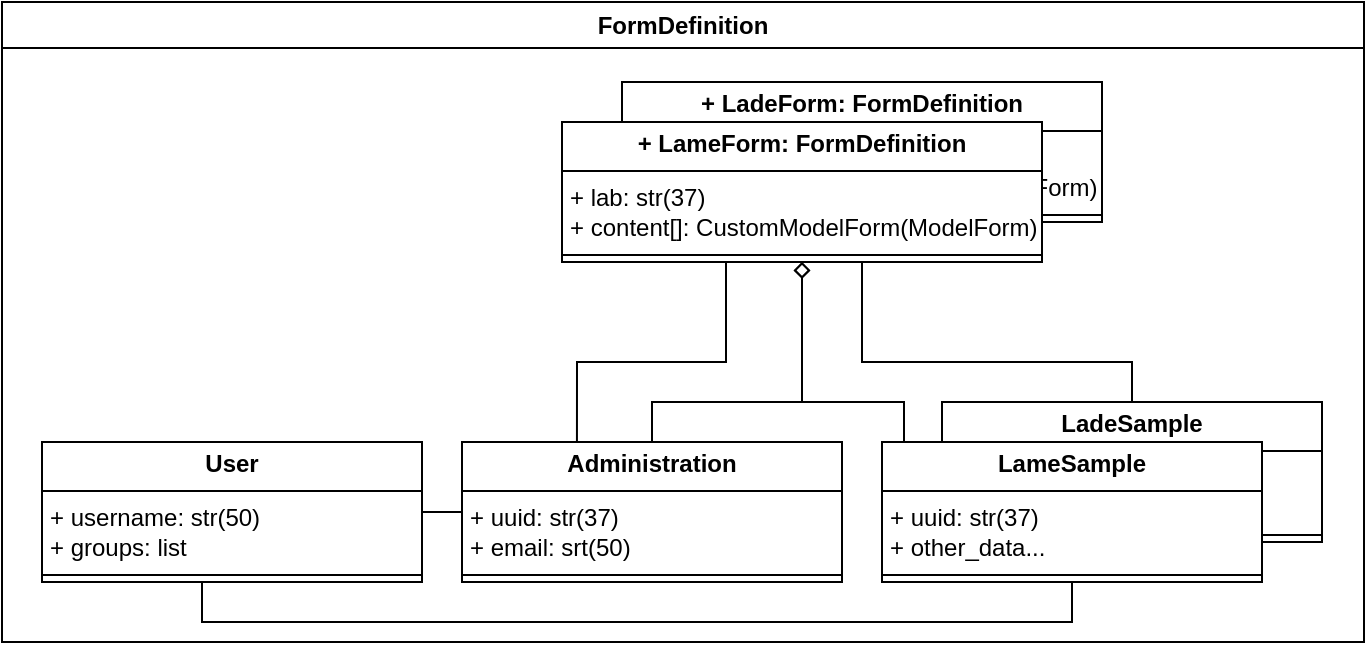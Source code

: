 <mxfile version="24.4.4" type="device">
  <diagram id="C5RBs43oDa-KdzZeNtuy" name="Page-1">
    <mxGraphModel dx="1036" dy="645" grid="1" gridSize="10" guides="1" tooltips="1" connect="1" arrows="1" fold="1" page="1" pageScale="1" pageWidth="827" pageHeight="1169" math="0" shadow="0">
      <root>
        <mxCell id="WIyWlLk6GJQsqaUBKTNV-0" />
        <mxCell id="WIyWlLk6GJQsqaUBKTNV-1" parent="WIyWlLk6GJQsqaUBKTNV-0" />
        <mxCell id="10f_xWXHlFIcY2VpPdPC-54" style="edgeStyle=orthogonalEdgeStyle;rounded=0;orthogonalLoop=1;jettySize=auto;html=1;endArrow=none;endFill=0;strokeWidth=1;endSize=6;jumpSize=6;swimlaneLine=1;" edge="1" parent="WIyWlLk6GJQsqaUBKTNV-1" target="10f_xWXHlFIcY2VpPdPC-41">
          <mxGeometry relative="1" as="geometry">
            <mxPoint x="451.47" y="330" as="targetPoint" />
            <Array as="points">
              <mxPoint x="377" y="380" />
              <mxPoint x="451" y="380" />
            </Array>
            <mxPoint x="376.47" y="420" as="sourcePoint" />
          </mxGeometry>
        </mxCell>
        <mxCell id="10f_xWXHlFIcY2VpPdPC-27" style="edgeStyle=orthogonalEdgeStyle;rounded=0;orthogonalLoop=1;jettySize=auto;html=1;entryX=0;entryY=0.5;entryDx=0;entryDy=0;endArrow=none;endFill=0;" edge="1" parent="WIyWlLk6GJQsqaUBKTNV-1" target="10f_xWXHlFIcY2VpPdPC-31">
          <mxGeometry relative="1" as="geometry">
            <mxPoint x="370" y="575" as="sourcePoint" />
          </mxGeometry>
        </mxCell>
        <mxCell id="10f_xWXHlFIcY2VpPdPC-47" value="" style="group" vertex="1" connectable="0" parent="WIyWlLk6GJQsqaUBKTNV-1">
          <mxGeometry x="399" y="240" width="350" height="230" as="geometry" />
        </mxCell>
        <mxCell id="10f_xWXHlFIcY2VpPdPC-46" style="edgeStyle=orthogonalEdgeStyle;rounded=0;orthogonalLoop=1;jettySize=auto;html=1;entryX=0.5;entryY=1;entryDx=0;entryDy=0;endArrow=diamond;endFill=0;strokeWidth=1;endSize=6;jumpSize=6;exitX=0.5;exitY=0;exitDx=0;exitDy=0;swimlaneLine=1;" edge="1" parent="10f_xWXHlFIcY2VpPdPC-47" source="10f_xWXHlFIcY2VpPdPC-44">
          <mxGeometry relative="1" as="geometry">
            <mxPoint x="55" y="230" as="sourcePoint" />
            <mxPoint x="120.0" y="70" as="targetPoint" />
            <Array as="points">
              <mxPoint x="255" y="140" />
              <mxPoint x="120" y="140" />
            </Array>
          </mxGeometry>
        </mxCell>
        <mxCell id="10f_xWXHlFIcY2VpPdPC-44" value="&lt;p style=&quot;margin:0px;margin-top:4px;text-align:center;&quot;&gt;&lt;b&gt;LadeSample&lt;/b&gt;&lt;/p&gt;&lt;hr size=&quot;1&quot; style=&quot;border-style:solid;&quot;&gt;&lt;p style=&quot;margin:0px;margin-left:4px;&quot;&gt;+ uuid: str(37)&lt;br&gt;+ other_data...&lt;/p&gt;&lt;hr size=&quot;1&quot; style=&quot;border-style:solid;&quot;&gt;&lt;p style=&quot;margin:0px;margin-left:4px;&quot;&gt;&lt;br&gt;&lt;/p&gt;" style="verticalAlign=top;align=left;overflow=fill;html=1;whiteSpace=wrap;swimlaneLine=1;" vertex="1" parent="10f_xWXHlFIcY2VpPdPC-47">
          <mxGeometry x="160" y="160" width="190" height="70" as="geometry" />
        </mxCell>
        <mxCell id="10f_xWXHlFIcY2VpPdPC-45" value="&lt;p style=&quot;margin:0px;margin-top:4px;text-align:center;&quot;&gt;&lt;b&gt;+ LadeForm: FormDefinition&lt;/b&gt;&lt;/p&gt;&lt;hr size=&quot;1&quot; style=&quot;border-style:solid;&quot;&gt;&lt;p style=&quot;margin:0px;margin-left:4px;&quot;&gt;+ lab: str(37)&lt;br&gt;+ content[]: CustomModelForm(ModelForm)&lt;/p&gt;&lt;hr size=&quot;1&quot; style=&quot;border-style:solid;&quot;&gt;&lt;p style=&quot;margin:0px;margin-left:4px;&quot;&gt;&lt;br&gt;&lt;/p&gt;" style="verticalAlign=top;align=left;overflow=fill;html=1;whiteSpace=wrap;swimlaneLine=1;" vertex="1" parent="10f_xWXHlFIcY2VpPdPC-47">
          <mxGeometry width="240" height="70" as="geometry" />
        </mxCell>
        <mxCell id="10f_xWXHlFIcY2VpPdPC-26" value="FormDefinition" style="swimlane;whiteSpace=wrap;html=1;swimlaneLine=1;" vertex="1" parent="WIyWlLk6GJQsqaUBKTNV-1">
          <mxGeometry x="89" y="200" width="681" height="320" as="geometry">
            <mxRectangle x="160" y="340" width="120" height="30" as="alternateBounds" />
          </mxGeometry>
        </mxCell>
        <mxCell id="10f_xWXHlFIcY2VpPdPC-36" style="edgeStyle=orthogonalEdgeStyle;rounded=0;orthogonalLoop=1;jettySize=auto;html=1;endArrow=none;endFill=0;exitX=0.5;exitY=1;exitDx=0;exitDy=0;swimlaneLine=1;" edge="1" parent="WIyWlLk6GJQsqaUBKTNV-1" source="10f_xWXHlFIcY2VpPdPC-37" target="10f_xWXHlFIcY2VpPdPC-40">
          <mxGeometry relative="1" as="geometry">
            <Array as="points">
              <mxPoint x="189" y="490" />
              <mxPoint x="189" y="510" />
              <mxPoint x="624" y="510" />
            </Array>
          </mxGeometry>
        </mxCell>
        <mxCell id="10f_xWXHlFIcY2VpPdPC-55" style="edgeStyle=orthogonalEdgeStyle;rounded=0;orthogonalLoop=1;jettySize=auto;html=1;exitX=1;exitY=0.5;exitDx=0;exitDy=0;entryX=0;entryY=0.5;entryDx=0;entryDy=0;endArrow=none;endFill=0;" edge="1" parent="WIyWlLk6GJQsqaUBKTNV-1" source="10f_xWXHlFIcY2VpPdPC-37" target="10f_xWXHlFIcY2VpPdPC-39">
          <mxGeometry relative="1" as="geometry" />
        </mxCell>
        <mxCell id="10f_xWXHlFIcY2VpPdPC-37" value="&lt;p style=&quot;margin:0px;margin-top:4px;text-align:center;&quot;&gt;&lt;b&gt;User&lt;/b&gt;&lt;/p&gt;&lt;hr size=&quot;1&quot; style=&quot;border-style:solid;&quot;&gt;&lt;p style=&quot;margin:0px;margin-left:4px;&quot;&gt;+ username: str(50)&lt;br&gt;+ groups: list&lt;/p&gt;&lt;hr size=&quot;1&quot; style=&quot;border-style:solid;&quot;&gt;&lt;p style=&quot;margin:0px;margin-left:4px;&quot;&gt;&lt;br&gt;&lt;/p&gt;" style="verticalAlign=top;align=left;overflow=fill;html=1;whiteSpace=wrap;swimlaneLine=1;" vertex="1" parent="WIyWlLk6GJQsqaUBKTNV-1">
          <mxGeometry x="109" y="420" width="190" height="70" as="geometry" />
        </mxCell>
        <mxCell id="10f_xWXHlFIcY2VpPdPC-38" style="edgeStyle=orthogonalEdgeStyle;rounded=0;orthogonalLoop=1;jettySize=auto;html=1;entryX=0.5;entryY=1;entryDx=0;entryDy=0;endArrow=diamond;endFill=0;strokeWidth=1;endSize=6;jumpSize=6;swimlaneLine=1;" edge="1" parent="WIyWlLk6GJQsqaUBKTNV-1" source="10f_xWXHlFIcY2VpPdPC-39">
          <mxGeometry relative="1" as="geometry">
            <mxPoint x="489.0" y="330" as="targetPoint" />
            <Array as="points">
              <mxPoint x="414" y="400" />
              <mxPoint x="489" y="400" />
            </Array>
          </mxGeometry>
        </mxCell>
        <mxCell id="10f_xWXHlFIcY2VpPdPC-39" value="&lt;p style=&quot;margin:0px;margin-top:4px;text-align:center;&quot;&gt;&lt;b&gt;Administration&lt;/b&gt;&lt;/p&gt;&lt;hr size=&quot;1&quot; style=&quot;border-style:solid;&quot;&gt;&lt;p style=&quot;margin:0px;margin-left:4px;&quot;&gt;+ uuid: str(37)&lt;br&gt;+ email: srt(50)&lt;/p&gt;&lt;hr size=&quot;1&quot; style=&quot;border-style:solid;&quot;&gt;&lt;p style=&quot;margin:0px;margin-left:4px;&quot;&gt;&lt;br&gt;&lt;/p&gt;" style="verticalAlign=top;align=left;overflow=fill;html=1;whiteSpace=wrap;swimlaneLine=1;" vertex="1" parent="WIyWlLk6GJQsqaUBKTNV-1">
          <mxGeometry x="319" y="420" width="190" height="70" as="geometry" />
        </mxCell>
        <mxCell id="10f_xWXHlFIcY2VpPdPC-40" value="&lt;p style=&quot;margin:0px;margin-top:4px;text-align:center;&quot;&gt;&lt;b&gt;LameSample&lt;/b&gt;&lt;/p&gt;&lt;hr size=&quot;1&quot; style=&quot;border-style:solid;&quot;&gt;&lt;p style=&quot;margin:0px;margin-left:4px;&quot;&gt;+ uuid: str(37)&lt;br&gt;+ other_data...&lt;/p&gt;&lt;hr size=&quot;1&quot; style=&quot;border-style:solid;&quot;&gt;&lt;p style=&quot;margin:0px;margin-left:4px;&quot;&gt;&lt;br&gt;&lt;/p&gt;" style="verticalAlign=top;align=left;overflow=fill;html=1;whiteSpace=wrap;swimlaneLine=1;" vertex="1" parent="WIyWlLk6GJQsqaUBKTNV-1">
          <mxGeometry x="529" y="420" width="190" height="70" as="geometry" />
        </mxCell>
        <mxCell id="10f_xWXHlFIcY2VpPdPC-41" value="&lt;p style=&quot;margin:0px;margin-top:4px;text-align:center;&quot;&gt;&lt;b&gt;+ LameForm: FormDefinition&lt;/b&gt;&lt;/p&gt;&lt;hr size=&quot;1&quot; style=&quot;border-style:solid;&quot;&gt;&lt;p style=&quot;margin:0px;margin-left:4px;&quot;&gt;+ lab: str(37)&lt;br&gt;+ content[]: CustomModelForm(ModelForm)&lt;/p&gt;&lt;hr size=&quot;1&quot; style=&quot;border-style:solid;&quot;&gt;&lt;p style=&quot;margin:0px;margin-left:4px;&quot;&gt;&lt;br&gt;&lt;/p&gt;" style="verticalAlign=top;align=left;overflow=fill;html=1;whiteSpace=wrap;swimlaneLine=1;" vertex="1" parent="WIyWlLk6GJQsqaUBKTNV-1">
          <mxGeometry x="369" y="260" width="240" height="70" as="geometry" />
        </mxCell>
        <mxCell id="10f_xWXHlFIcY2VpPdPC-42" style="edgeStyle=orthogonalEdgeStyle;rounded=0;orthogonalLoop=1;jettySize=auto;html=1;entryX=0.5;entryY=1;entryDx=0;entryDy=0;endArrow=diamond;endFill=0;strokeWidth=1;endSize=6;jumpSize=6;exitX=0.5;exitY=0;exitDx=0;exitDy=0;swimlaneLine=1;" edge="1" parent="WIyWlLk6GJQsqaUBKTNV-1" source="10f_xWXHlFIcY2VpPdPC-40">
          <mxGeometry relative="1" as="geometry">
            <mxPoint x="424" y="490" as="sourcePoint" />
            <mxPoint x="489.0" y="330" as="targetPoint" />
            <Array as="points">
              <mxPoint x="540" y="420" />
              <mxPoint x="540" y="400" />
              <mxPoint x="489" y="400" />
            </Array>
          </mxGeometry>
        </mxCell>
      </root>
    </mxGraphModel>
  </diagram>
</mxfile>

